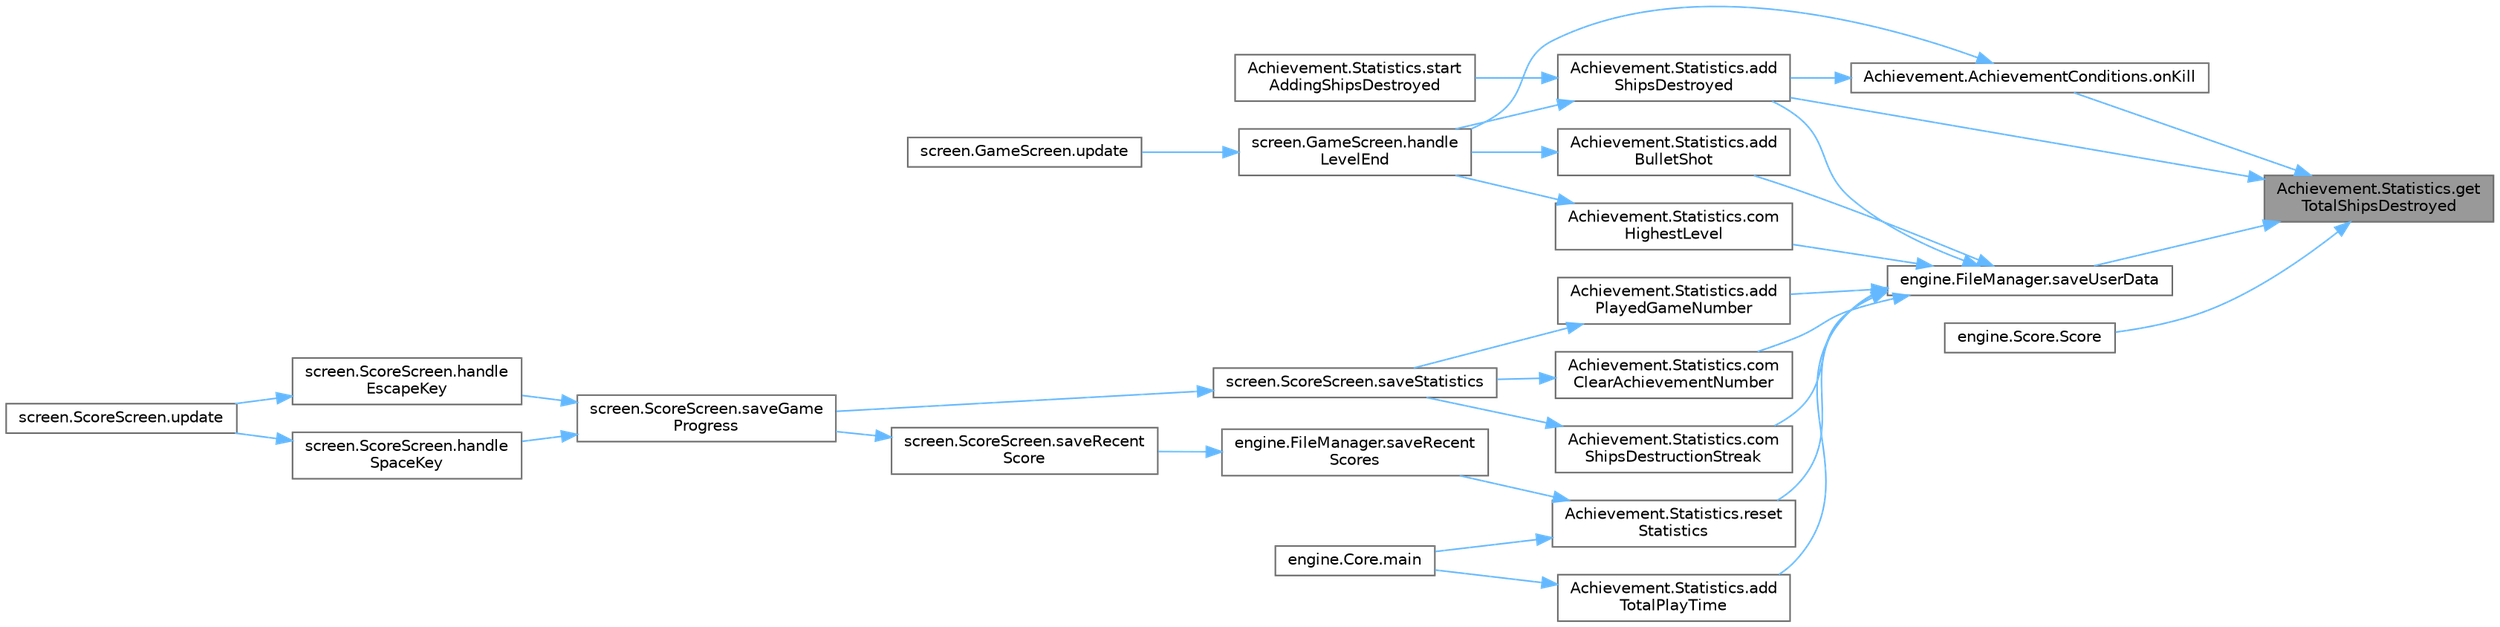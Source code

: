 digraph "Achievement.Statistics.getTotalShipsDestroyed"
{
 // LATEX_PDF_SIZE
  bgcolor="transparent";
  edge [fontname=Helvetica,fontsize=10,labelfontname=Helvetica,labelfontsize=10];
  node [fontname=Helvetica,fontsize=10,shape=box,height=0.2,width=0.4];
  rankdir="RL";
  Node1 [id="Node000001",label="Achievement.Statistics.get\lTotalShipsDestroyed",height=0.2,width=0.4,color="gray40", fillcolor="grey60", style="filled", fontcolor="black",tooltip=" "];
  Node1 -> Node2 [id="edge1_Node000001_Node000002",dir="back",color="steelblue1",style="solid",tooltip=" "];
  Node2 [id="Node000002",label="Achievement.Statistics.add\lShipsDestroyed",height=0.2,width=0.4,color="grey40", fillcolor="white", style="filled",URL="$class_achievement_1_1_statistics.html#a59564a449d79bf40b07d6bca1feab4f9",tooltip="Add the number of ships destroyed so far to the previous record."];
  Node2 -> Node3 [id="edge2_Node000002_Node000003",dir="back",color="steelblue1",style="solid",tooltip=" "];
  Node3 [id="Node000003",label="screen.GameScreen.handle\lLevelEnd",height=0.2,width=0.4,color="grey40", fillcolor="white", style="filled",URL="$classscreen_1_1_game_screen.html#a41e19e7b8b70f17d04c7787b81d5116c",tooltip=" "];
  Node3 -> Node4 [id="edge3_Node000003_Node000004",dir="back",color="steelblue1",style="solid",tooltip=" "];
  Node4 [id="Node000004",label="screen.GameScreen.update",height=0.2,width=0.4,color="grey40", fillcolor="white", style="filled",URL="$classscreen_1_1_game_screen.html#aea54bbc0cb5c6990c159be77532b94e0",tooltip="Updates the elements on screen and checks for events."];
  Node2 -> Node5 [id="edge4_Node000002_Node000005",dir="back",color="steelblue1",style="solid",tooltip=" "];
  Node5 [id="Node000005",label="Achievement.Statistics.start\lAddingShipsDestroyed",height=0.2,width=0.4,color="grey40", fillcolor="white", style="filled",URL="$class_achievement_1_1_statistics.html#abf85693bc6a7f785a02fad922acc9bcc",tooltip=" "];
  Node1 -> Node6 [id="edge5_Node000001_Node000006",dir="back",color="steelblue1",style="solid",tooltip=" "];
  Node6 [id="Node000006",label="Achievement.AchievementConditions.onKill",height=0.2,width=0.4,color="grey40", fillcolor="white", style="filled",URL="$class_achievement_1_1_achievement_conditions.html#a5c82f71185fe8a0b03cea729d6a4d4fe",tooltip=" "];
  Node6 -> Node2 [id="edge6_Node000006_Node000002",dir="back",color="steelblue1",style="solid",tooltip=" "];
  Node6 -> Node3 [id="edge7_Node000006_Node000003",dir="back",color="steelblue1",style="solid",tooltip=" "];
  Node1 -> Node7 [id="edge8_Node000001_Node000007",dir="back",color="steelblue1",style="solid",tooltip=" "];
  Node7 [id="Node000007",label="engine.FileManager.saveUserData",height=0.2,width=0.4,color="grey40", fillcolor="white", style="filled",URL="$classengine_1_1_file_manager.html#a65b46b7536594e0021ee5c7067c09416",tooltip="save userData(Statistics) to disk"];
  Node7 -> Node8 [id="edge9_Node000007_Node000008",dir="back",color="steelblue1",style="solid",tooltip=" "];
  Node8 [id="Node000008",label="Achievement.Statistics.add\lBulletShot",height=0.2,width=0.4,color="grey40", fillcolor="white", style="filled",URL="$class_achievement_1_1_statistics.html#a138bee76b4274699681e478a4737269e",tooltip="Add the number of bullets fired so far to the previous record."];
  Node8 -> Node3 [id="edge10_Node000008_Node000003",dir="back",color="steelblue1",style="solid",tooltip=" "];
  Node7 -> Node9 [id="edge11_Node000007_Node000009",dir="back",color="steelblue1",style="solid",tooltip=" "];
  Node9 [id="Node000009",label="Achievement.Statistics.add\lPlayedGameNumber",height=0.2,width=0.4,color="grey40", fillcolor="white", style="filled",URL="$class_achievement_1_1_statistics.html#a70c9ca387c795d149852dff0e7c298f2",tooltip="Add the number of games played."];
  Node9 -> Node10 [id="edge12_Node000009_Node000010",dir="back",color="steelblue1",style="solid",tooltip=" "];
  Node10 [id="Node000010",label="screen.ScoreScreen.saveStatistics",height=0.2,width=0.4,color="grey40", fillcolor="white", style="filled",URL="$classscreen_1_1_score_screen.html#a87b225983adb40984b69ee15b4dd5f93",tooltip="Saves the Player's Statistics."];
  Node10 -> Node11 [id="edge13_Node000010_Node000011",dir="back",color="steelblue1",style="solid",tooltip=" "];
  Node11 [id="Node000011",label="screen.ScoreScreen.saveGame\lProgress",height=0.2,width=0.4,color="grey40", fillcolor="white", style="filled",URL="$classscreen_1_1_score_screen.html#a41ff54b61e6d1d32adc72c07e2c3b3b6",tooltip=" "];
  Node11 -> Node12 [id="edge14_Node000011_Node000012",dir="back",color="steelblue1",style="solid",tooltip=" "];
  Node12 [id="Node000012",label="screen.ScoreScreen.handle\lEscapeKey",height=0.2,width=0.4,color="grey40", fillcolor="white", style="filled",URL="$classscreen_1_1_score_screen.html#a057479f036d6fbc727ae22c60f924d09",tooltip=" "];
  Node12 -> Node13 [id="edge15_Node000012_Node000013",dir="back",color="steelblue1",style="solid",tooltip=" "];
  Node13 [id="Node000013",label="screen.ScoreScreen.update",height=0.2,width=0.4,color="grey40", fillcolor="white", style="filled",URL="$classscreen_1_1_score_screen.html#a38e621d92395da75408301bb9873dbdf",tooltip="Updates the elements on screen and checks for events."];
  Node11 -> Node14 [id="edge16_Node000011_Node000014",dir="back",color="steelblue1",style="solid",tooltip=" "];
  Node14 [id="Node000014",label="screen.ScoreScreen.handle\lSpaceKey",height=0.2,width=0.4,color="grey40", fillcolor="white", style="filled",URL="$classscreen_1_1_score_screen.html#acbdd3f9cc0796d86422536b798d5c953",tooltip=" "];
  Node14 -> Node13 [id="edge17_Node000014_Node000013",dir="back",color="steelblue1",style="solid",tooltip=" "];
  Node7 -> Node2 [id="edge18_Node000007_Node000002",dir="back",color="steelblue1",style="solid",tooltip=" "];
  Node7 -> Node15 [id="edge19_Node000007_Node000015",dir="back",color="steelblue1",style="solid",tooltip=" "];
  Node15 [id="Node000015",label="Achievement.Statistics.add\lTotalPlayTime",height=0.2,width=0.4,color="grey40", fillcolor="white", style="filled",URL="$class_achievement_1_1_statistics.html#a99f38e4d8621a9937c77465ae9e5527e",tooltip="Add the current game's playtime to the previous total playtime."];
  Node15 -> Node16 [id="edge20_Node000015_Node000016",dir="back",color="steelblue1",style="solid",tooltip=" "];
  Node16 [id="Node000016",label="engine.Core.main",height=0.2,width=0.4,color="grey40", fillcolor="white", style="filled",URL="$classengine_1_1_core.html#a57772a5de30ed8af04183baad8f1281e",tooltip="Test implementation."];
  Node7 -> Node17 [id="edge21_Node000007_Node000017",dir="back",color="steelblue1",style="solid",tooltip=" "];
  Node17 [id="Node000017",label="Achievement.Statistics.com\lClearAchievementNumber",height=0.2,width=0.4,color="grey40", fillcolor="white", style="filled",URL="$class_achievement_1_1_statistics.html#a046884caedaf90d798dc5bd6c65f80b7",tooltip="Compare the number of achievements cleared up to now with the number of achievements cleared after th..."];
  Node17 -> Node10 [id="edge22_Node000017_Node000010",dir="back",color="steelblue1",style="solid",tooltip=" "];
  Node7 -> Node18 [id="edge23_Node000007_Node000018",dir="back",color="steelblue1",style="solid",tooltip=" "];
  Node18 [id="Node000018",label="Achievement.Statistics.com\lHighestLevel",height=0.2,width=0.4,color="grey40", fillcolor="white", style="filled",URL="$class_achievement_1_1_statistics.html#ae59e3371feeb5c1e14d4640419c6ee37",tooltip="Compare the previously highest reached level with the currently reached level."];
  Node18 -> Node3 [id="edge24_Node000018_Node000003",dir="back",color="steelblue1",style="solid",tooltip=" "];
  Node7 -> Node19 [id="edge25_Node000007_Node000019",dir="back",color="steelblue1",style="solid",tooltip=" "];
  Node19 [id="Node000019",label="Achievement.Statistics.com\lShipsDestructionStreak",height=0.2,width=0.4,color="grey40", fillcolor="white", style="filled",URL="$class_achievement_1_1_statistics.html#a50c7a6face4c8543e72f56144d46ed5d",tooltip="Compare the current game's destruction streak with the high score for shipsDestructionStreak."];
  Node19 -> Node10 [id="edge26_Node000019_Node000010",dir="back",color="steelblue1",style="solid",tooltip=" "];
  Node7 -> Node20 [id="edge27_Node000007_Node000020",dir="back",color="steelblue1",style="solid",tooltip=" "];
  Node20 [id="Node000020",label="Achievement.Statistics.reset\lStatistics",height=0.2,width=0.4,color="grey40", fillcolor="white", style="filled",URL="$class_achievement_1_1_statistics.html#a2bc2b1895c2e715fc47423ac9e3c1377",tooltip=" "];
  Node20 -> Node16 [id="edge28_Node000020_Node000016",dir="back",color="steelblue1",style="solid",tooltip=" "];
  Node20 -> Node21 [id="edge29_Node000020_Node000021",dir="back",color="steelblue1",style="solid",tooltip=" "];
  Node21 [id="Node000021",label="engine.FileManager.saveRecent\lScores",height=0.2,width=0.4,color="grey40", fillcolor="white", style="filled",URL="$classengine_1_1_file_manager.html#a7b457940b2fc05ff5f3d141dc001ec5f",tooltip="Saves user recent scores to disk."];
  Node21 -> Node22 [id="edge30_Node000021_Node000022",dir="back",color="steelblue1",style="solid",tooltip=" "];
  Node22 [id="Node000022",label="screen.ScoreScreen.saveRecent\lScore",height=0.2,width=0.4,color="grey40", fillcolor="white", style="filled",URL="$classscreen_1_1_score_screen.html#acf1e5689ded9e3a788f24a32eae2e4d4",tooltip="Saves the score as a recent score."];
  Node22 -> Node11 [id="edge31_Node000022_Node000011",dir="back",color="steelblue1",style="solid",tooltip=" "];
  Node1 -> Node23 [id="edge32_Node000001_Node000023",dir="back",color="steelblue1",style="solid",tooltip=" "];
  Node23 [id="Node000023",label="engine.Score.Score",height=0.2,width=0.4,color="grey40", fillcolor="white", style="filled",URL="$classengine_1_1_score.html#acc256fcc6052900d26f4d11bf562fe91",tooltip="Constructor."];
}
